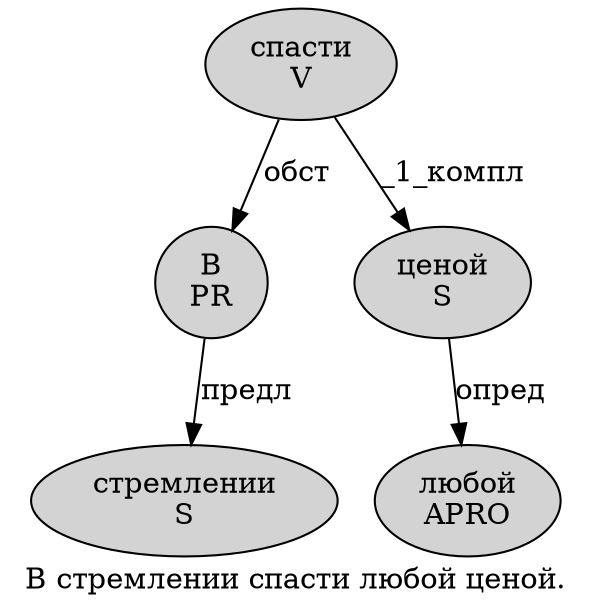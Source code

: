 digraph SENTENCE_490 {
	graph [label="В стремлении спасти любой ценой."]
	node [style=filled]
		0 [label="В
PR" color="" fillcolor=lightgray penwidth=1 shape=ellipse]
		1 [label="стремлении
S" color="" fillcolor=lightgray penwidth=1 shape=ellipse]
		2 [label="спасти
V" color="" fillcolor=lightgray penwidth=1 shape=ellipse]
		3 [label="любой
APRO" color="" fillcolor=lightgray penwidth=1 shape=ellipse]
		4 [label="ценой
S" color="" fillcolor=lightgray penwidth=1 shape=ellipse]
			2 -> 0 [label="обст"]
			2 -> 4 [label="_1_компл"]
			0 -> 1 [label="предл"]
			4 -> 3 [label="опред"]
}